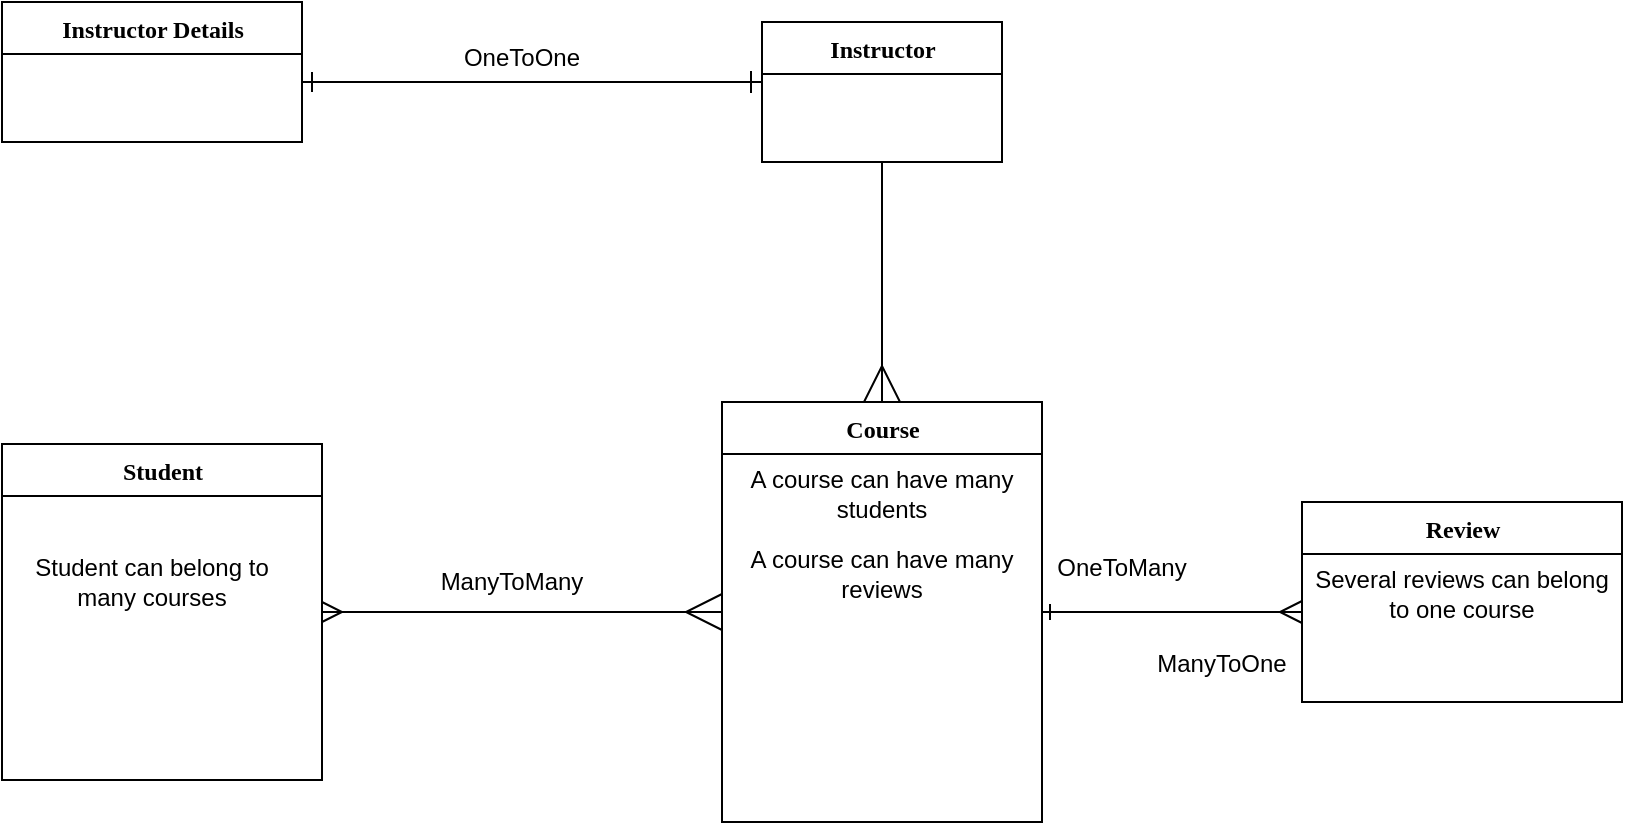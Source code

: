 <mxfile version="14.6.13" type="device"><diagram name="Page-1" id="9f46799a-70d6-7492-0946-bef42562c5a5"><mxGraphModel dx="1426" dy="696" grid="1" gridSize="10" guides="1" tooltips="1" connect="1" arrows="1" fold="1" page="1" pageScale="1" pageWidth="1100" pageHeight="850" background="none" math="0" shadow="0"><root><mxCell id="0"/><mxCell id="1" parent="0"/><mxCell id="78961159f06e98e8-17" value="Instructor Details" style="swimlane;html=1;fontStyle=1;align=center;verticalAlign=top;childLayout=stackLayout;horizontal=1;startSize=26;horizontalStack=0;resizeParent=1;resizeLast=0;collapsible=1;marginBottom=0;swimlaneFillColor=#ffffff;rounded=0;shadow=0;comic=0;labelBackgroundColor=none;strokeWidth=1;fillColor=none;fontFamily=Verdana;fontSize=12" parent="1" vertex="1"><mxGeometry x="40" y="110" width="150" height="70" as="geometry"/></mxCell><mxCell id="78961159f06e98e8-122" style="edgeStyle=elbowEdgeStyle;html=1;labelBackgroundColor=none;startFill=0;startSize=8;endArrow=ERmany;endFill=0;endSize=16;fontFamily=Verdana;fontSize=12;elbow=vertical;" parent="1" source="78961159f06e98e8-30" target="78961159f06e98e8-43" edge="1"><mxGeometry relative="1" as="geometry"/></mxCell><mxCell id="78961159f06e98e8-30" value="Instructor" style="swimlane;html=1;fontStyle=1;align=center;verticalAlign=top;childLayout=stackLayout;horizontal=1;startSize=26;horizontalStack=0;resizeParent=1;resizeLast=0;collapsible=1;marginBottom=0;swimlaneFillColor=#ffffff;rounded=0;shadow=0;comic=0;labelBackgroundColor=none;strokeWidth=1;fillColor=none;fontFamily=Verdana;fontSize=12" parent="1" vertex="1"><mxGeometry x="420" y="120" width="120" height="70" as="geometry"/></mxCell><mxCell id="78961159f06e98e8-43" value="Course" style="swimlane;html=1;fontStyle=1;align=center;verticalAlign=top;childLayout=stackLayout;horizontal=1;startSize=26;horizontalStack=0;resizeParent=1;resizeLast=0;collapsible=1;marginBottom=0;swimlaneFillColor=#ffffff;rounded=0;shadow=0;comic=0;labelBackgroundColor=none;strokeWidth=1;fillColor=none;fontFamily=Verdana;fontSize=12" parent="1" vertex="1"><mxGeometry x="400" y="310" width="160" height="210" as="geometry"/></mxCell><mxCell id="aW23VcZw-gWk03mBbc5y-12" value="A course can have many students " style="text;html=1;strokeColor=none;fillColor=none;align=center;verticalAlign=middle;whiteSpace=wrap;rounded=0;" vertex="1" parent="78961159f06e98e8-43"><mxGeometry y="26" width="160" height="40" as="geometry"/></mxCell><mxCell id="aW23VcZw-gWk03mBbc5y-14" value="A course can have many reviews " style="text;html=1;strokeColor=none;fillColor=none;align=center;verticalAlign=middle;whiteSpace=wrap;rounded=0;" vertex="1" parent="78961159f06e98e8-43"><mxGeometry y="66" width="160" height="40" as="geometry"/></mxCell><mxCell id="78961159f06e98e8-127" style="edgeStyle=orthogonalEdgeStyle;html=1;labelBackgroundColor=none;startFill=0;startSize=8;endArrow=ERmany;endFill=0;endSize=16;fontFamily=Verdana;fontSize=12;startArrow=ERmany;" parent="1" source="78961159f06e98e8-95" target="78961159f06e98e8-43" edge="1"><mxGeometry relative="1" as="geometry"/></mxCell><mxCell id="78961159f06e98e8-95" value="Student" style="swimlane;html=1;fontStyle=1;align=center;verticalAlign=top;childLayout=stackLayout;horizontal=1;startSize=26;horizontalStack=0;resizeParent=1;resizeLast=0;collapsible=1;marginBottom=0;swimlaneFillColor=#ffffff;rounded=0;shadow=0;comic=0;labelBackgroundColor=none;strokeWidth=1;fillColor=none;fontFamily=Verdana;fontSize=12" parent="1" vertex="1"><mxGeometry x="40" y="331" width="160" height="168" as="geometry"/></mxCell><mxCell id="78961159f06e98e8-108" value="Review" style="swimlane;html=1;fontStyle=1;align=center;verticalAlign=top;childLayout=stackLayout;horizontal=1;startSize=26;horizontalStack=0;resizeParent=1;resizeLast=0;collapsible=1;marginBottom=0;swimlaneFillColor=#ffffff;rounded=0;shadow=0;comic=0;labelBackgroundColor=none;strokeWidth=1;fillColor=none;fontFamily=Verdana;fontSize=12" parent="1" vertex="1"><mxGeometry x="690" y="360" width="160" height="100" as="geometry"/></mxCell><mxCell id="aW23VcZw-gWk03mBbc5y-16" value="Several reviews can belong to one course" style="text;html=1;strokeColor=none;fillColor=none;align=center;verticalAlign=middle;whiteSpace=wrap;rounded=0;" vertex="1" parent="78961159f06e98e8-108"><mxGeometry y="26" width="160" height="40" as="geometry"/></mxCell><object label="" id="78961159f06e98e8-121"><mxCell style="edgeStyle=elbowEdgeStyle;html=1;labelBackgroundColor=none;startFill=0;startSize=8;endArrow=ERone;endFill=0;endSize=9;fontFamily=Verdana;fontSize=12;elbow=vertical;startArrow=ERone;" parent="1" source="78961159f06e98e8-17" target="78961159f06e98e8-30" edge="1"><mxGeometry relative="1" as="geometry"><mxPoint x="250" y="259.882" as="sourcePoint"/></mxGeometry></mxCell></object><mxCell id="aW23VcZw-gWk03mBbc5y-1" value="&lt;div&gt;OneToOne&lt;/div&gt;&lt;div&gt;&lt;br&gt;&lt;/div&gt;" style="text;html=1;strokeColor=none;fillColor=none;align=center;verticalAlign=middle;whiteSpace=wrap;rounded=0;" vertex="1" parent="1"><mxGeometry x="260" y="140" width="80" height="10" as="geometry"/></mxCell><mxCell id="aW23VcZw-gWk03mBbc5y-6" value="" style="endArrow=ERmany;html=1;endSize=9;exitX=1;exitY=0.5;exitDx=0;exitDy=0;endFill=0;startArrow=ERone;startFill=0;" edge="1" parent="1" source="78961159f06e98e8-43"><mxGeometry width="50" height="50" relative="1" as="geometry"><mxPoint x="520" y="460" as="sourcePoint"/><mxPoint x="690" y="415" as="targetPoint"/></mxGeometry></mxCell><mxCell id="aW23VcZw-gWk03mBbc5y-7" value="&lt;div&gt;OneToMany&lt;/div&gt;&lt;div&gt;&lt;br&gt;&lt;/div&gt;" style="text;html=1;strokeColor=none;fillColor=none;align=center;verticalAlign=middle;whiteSpace=wrap;rounded=0;" vertex="1" parent="1"><mxGeometry x="560" y="395" width="80" height="10" as="geometry"/></mxCell><mxCell id="aW23VcZw-gWk03mBbc5y-9" value="&lt;div&gt;ManyToOne&lt;/div&gt;&lt;div&gt;&lt;br&gt;&lt;/div&gt;&lt;div&gt;&lt;br&gt;&lt;/div&gt;" style="text;html=1;strokeColor=none;fillColor=none;align=center;verticalAlign=middle;whiteSpace=wrap;rounded=0;" vertex="1" parent="1"><mxGeometry x="610" y="450" width="80" height="10" as="geometry"/></mxCell><mxCell id="aW23VcZw-gWk03mBbc5y-10" value="ManyToMany" style="text;html=1;strokeColor=none;fillColor=none;align=center;verticalAlign=middle;whiteSpace=wrap;rounded=0;" vertex="1" parent="1"><mxGeometry x="250" y="390" width="90" height="20" as="geometry"/></mxCell><mxCell id="aW23VcZw-gWk03mBbc5y-11" value="Student can belong to many courses" style="text;html=1;strokeColor=none;fillColor=none;align=center;verticalAlign=middle;whiteSpace=wrap;rounded=0;" vertex="1" parent="1"><mxGeometry x="50" y="380" width="130" height="40" as="geometry"/></mxCell></root></mxGraphModel></diagram></mxfile>